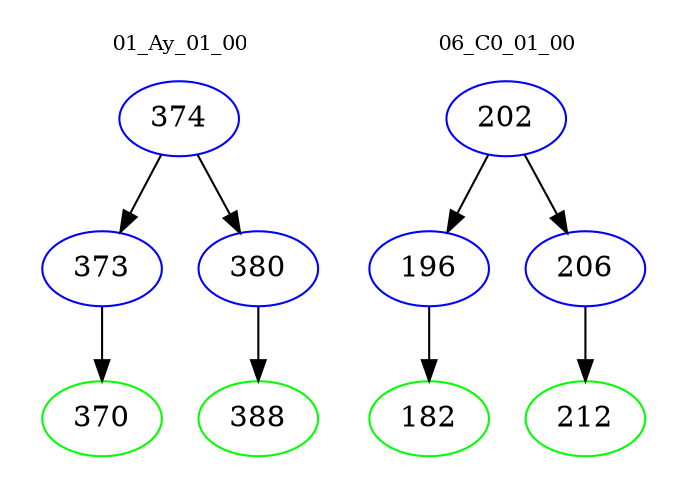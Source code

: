 digraph{
subgraph cluster_0 {
color = white
label = "01_Ay_01_00";
fontsize=10;
T0_374 [label="374", color="blue"]
T0_374 -> T0_373 [color="black"]
T0_373 [label="373", color="blue"]
T0_373 -> T0_370 [color="black"]
T0_370 [label="370", color="green"]
T0_374 -> T0_380 [color="black"]
T0_380 [label="380", color="blue"]
T0_380 -> T0_388 [color="black"]
T0_388 [label="388", color="green"]
}
subgraph cluster_1 {
color = white
label = "06_C0_01_00";
fontsize=10;
T1_202 [label="202", color="blue"]
T1_202 -> T1_196 [color="black"]
T1_196 [label="196", color="blue"]
T1_196 -> T1_182 [color="black"]
T1_182 [label="182", color="green"]
T1_202 -> T1_206 [color="black"]
T1_206 [label="206", color="blue"]
T1_206 -> T1_212 [color="black"]
T1_212 [label="212", color="green"]
}
}
